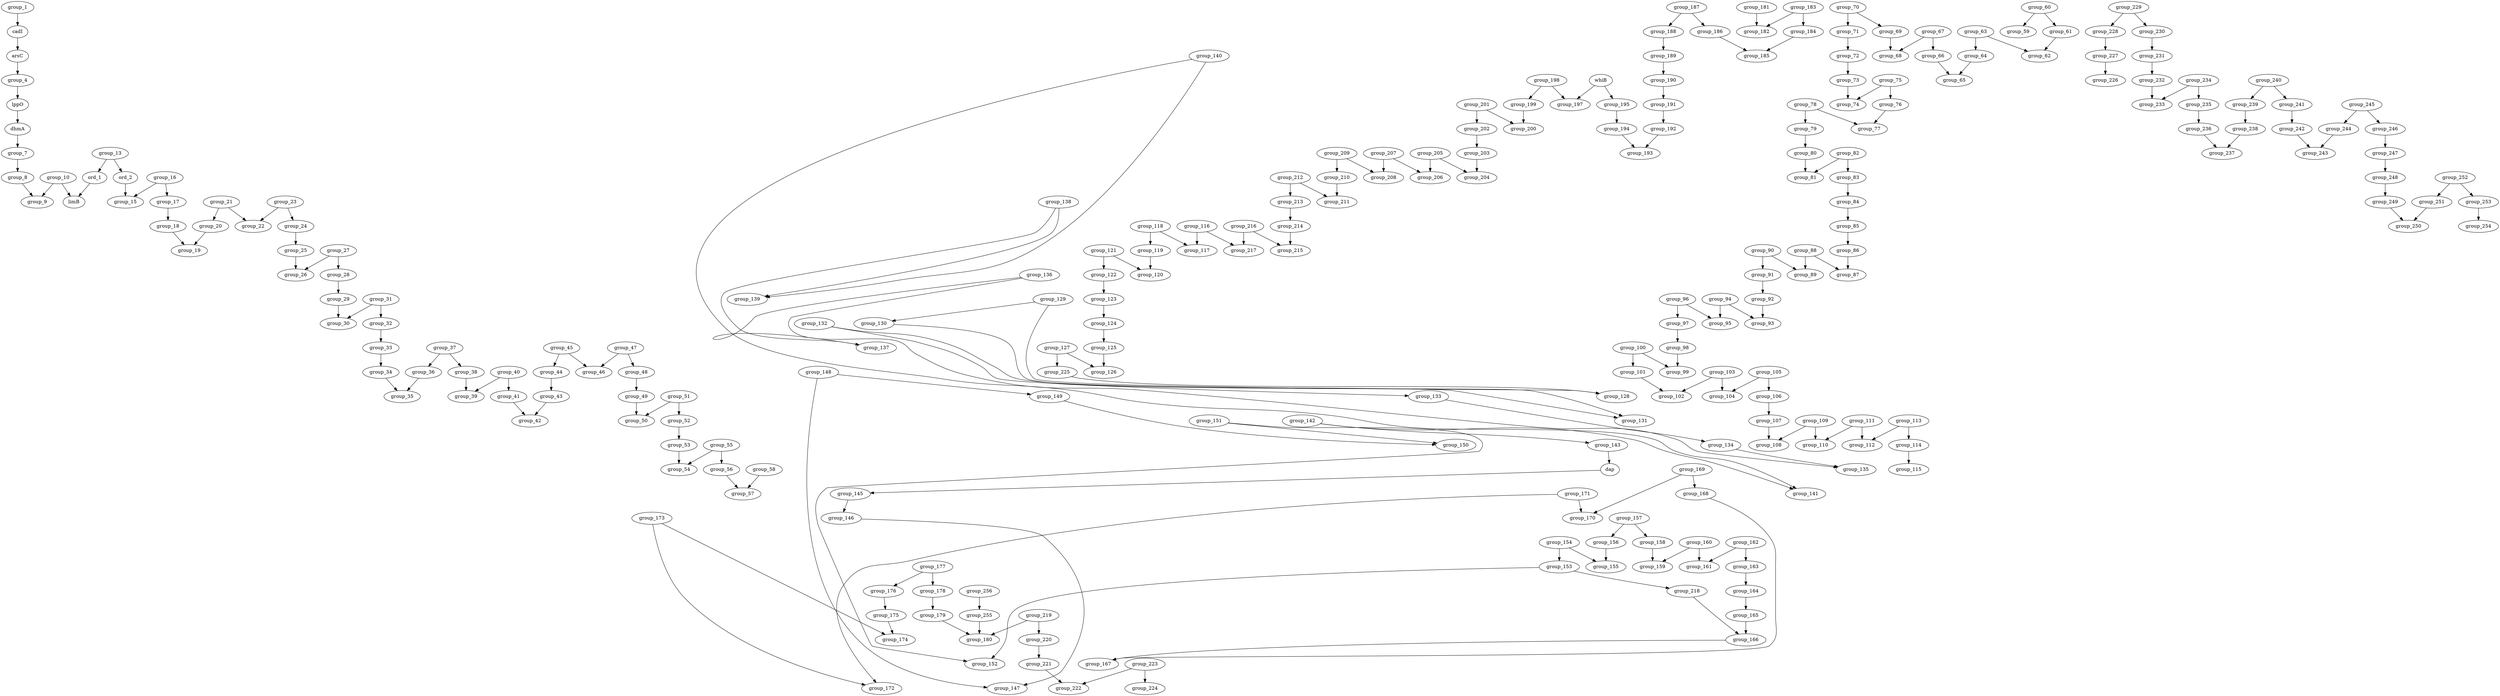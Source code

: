 digraph g
{

  /* list of nodes */
  "arsC";
  "cadI";
  "dap";
  "dhmA";
  "group_1";
  "group_10";
  "group_100";
  "group_101";
  "group_102";
  "group_103";
  "group_104";
  "group_105";
  "group_106";
  "group_107";
  "group_108";
  "group_109";
  "group_110";
  "group_111";
  "group_112";
  "group_113";
  "group_114";
  "group_115";
  "group_116";
  "group_117";
  "group_118";
  "group_119";
  "group_120";
  "group_121";
  "group_122";
  "group_123";
  "group_124";
  "group_125";
  "group_126";
  "group_127";
  "group_128";
  "group_129";
  "group_13";
  "group_130";
  "group_131";
  "group_132";
  "group_133";
  "group_134";
  "group_135";
  "group_136";
  "group_137";
  "group_138";
  "group_139";
  "group_140";
  "group_141";
  "group_142";
  "group_143";
  "group_145";
  "group_146";
  "group_147";
  "group_148";
  "group_149";
  "group_15";
  "group_150";
  "group_151";
  "group_152";
  "group_153";
  "group_154";
  "group_155";
  "group_156";
  "group_157";
  "group_158";
  "group_159";
  "group_16";
  "group_160";
  "group_161";
  "group_162";
  "group_163";
  "group_164";
  "group_165";
  "group_166";
  "group_167";
  "group_168";
  "group_169";
  "group_17";
  "group_170";
  "group_171";
  "group_172";
  "group_173";
  "group_174";
  "group_175";
  "group_176";
  "group_177";
  "group_178";
  "group_179";
  "group_18";
  "group_180";
  "group_181";
  "group_182";
  "group_183";
  "group_184";
  "group_185";
  "group_186";
  "group_187";
  "group_188";
  "group_189";
  "group_19";
  "group_190";
  "group_191";
  "group_192";
  "group_193";
  "group_194";
  "group_195";
  "group_197";
  "group_198";
  "group_199";
  "group_20";
  "group_200";
  "group_201";
  "group_202";
  "group_203";
  "group_204";
  "group_205";
  "group_206";
  "group_207";
  "group_208";
  "group_209";
  "group_21";
  "group_210";
  "group_211";
  "group_212";
  "group_213";
  "group_214";
  "group_215";
  "group_216";
  "group_217";
  "group_218";
  "group_219";
  "group_22";
  "group_220";
  "group_221";
  "group_222";
  "group_223";
  "group_224";
  "group_225";
  "group_226";
  "group_227";
  "group_228";
  "group_229";
  "group_23";
  "group_230";
  "group_231";
  "group_232";
  "group_233";
  "group_234";
  "group_235";
  "group_236";
  "group_237";
  "group_238";
  "group_239";
  "group_24";
  "group_240";
  "group_241";
  "group_242";
  "group_243";
  "group_244";
  "group_245";
  "group_246";
  "group_247";
  "group_248";
  "group_249";
  "group_25";
  "group_250";
  "group_251";
  "group_252";
  "group_253";
  "group_254";
  "group_255";
  "group_256";
  "group_26";
  "group_27";
  "group_28";
  "group_29";
  "group_30";
  "group_31";
  "group_32";
  "group_33";
  "group_34";
  "group_35";
  "group_36";
  "group_37";
  "group_38";
  "group_39";
  "group_4";
  "group_40";
  "group_41";
  "group_42";
  "group_43";
  "group_44";
  "group_45";
  "group_46";
  "group_47";
  "group_48";
  "group_49";
  "group_50";
  "group_51";
  "group_52";
  "group_53";
  "group_54";
  "group_55";
  "group_56";
  "group_57";
  "group_58";
  "group_59";
  "group_60";
  "group_61";
  "group_62";
  "group_63";
  "group_64";
  "group_65";
  "group_66";
  "group_67";
  "group_68";
  "group_69";
  "group_7";
  "group_70";
  "group_71";
  "group_72";
  "group_73";
  "group_74";
  "group_75";
  "group_76";
  "group_77";
  "group_78";
  "group_79";
  "group_8";
  "group_80";
  "group_81";
  "group_82";
  "group_83";
  "group_84";
  "group_85";
  "group_86";
  "group_87";
  "group_88";
  "group_89";
  "group_9";
  "group_90";
  "group_91";
  "group_92";
  "group_93";
  "group_94";
  "group_95";
  "group_96";
  "group_97";
  "group_98";
  "group_99";
  "limB";
  "lppO";
  "ord_1";
  "ord_2";
  "whiB";

  /* list of edges */
  "arsC" -> "group_4" [weight = "3"];
  "cadI" -> "arsC" [weight = "3"];
  "dap" -> "group_145" [weight = "0.625"];
  "dhmA" -> "group_7" [weight = "3"];
  "group_100" -> "group_101" [weight = "3"];
  "group_100" -> "group_99" [weight = "3"];
  "group_101" -> "group_102" [weight = "3"];
  "group_103" -> "group_102" [weight = "3"];
  "group_103" -> "group_104" [weight = "3"];
  "group_105" -> "group_104" [weight = "3"];
  "group_105" -> "group_106" [weight = "3"];
  "group_106" -> "group_107" [weight = "3"];
  "group_107" -> "group_108" [weight = "3"];
  "group_109" -> "group_108" [weight = "3"];
  "group_109" -> "group_110" [weight = "3"];
  "group_10" -> "group_9" [weight = "3"];
  "group_10" -> "limB" [weight = "3"];
  "group_111" -> "group_110" [weight = "3"];
  "group_111" -> "group_112" [weight = "3"];
  "group_113" -> "group_112" [weight = "3"];
  "group_113" -> "group_114" [weight = "3"];
  "group_114" -> "group_115" [weight = "3"];
  "group_116" -> "group_117" [weight = "1"];
  "group_116" -> "group_217" [weight = "2"];
  "group_118" -> "group_117" [weight = "1"];
  "group_118" -> "group_119" [weight = "1"];
  "group_119" -> "group_120" [weight = "1"];
  "group_121" -> "group_120" [weight = "1"];
  "group_121" -> "group_122" [weight = "1"];
  "group_122" -> "group_123" [weight = "1"];
  "group_123" -> "group_124" [weight = "1"];
  "group_124" -> "group_125" [weight = "1"];
  "group_125" -> "group_126" [weight = "1"];
  "group_127" -> "group_126" [weight = "1"];
  "group_127" -> "group_225" [weight = "1"];
  "group_129" -> "group_128" [weight = "0.714285714285714"];
  "group_129" -> "group_130" [weight = "0.625"];
  "group_130" -> "group_131" [weight = "0.714285714285714"];
  "group_132" -> "group_131" [weight = "0.714285714285714"];
  "group_132" -> "group_133" [weight = "0.625"];
  "group_133" -> "group_134" [weight = "0.714285714285714"];
  "group_134" -> "group_135" [weight = "0.625"];
  "group_136" -> "group_135" [weight = "0.714285714285714"];
  "group_136" -> "group_137" [weight = "0.625"];
  "group_138" -> "group_137" [weight = "0.714285714285714"];
  "group_138" -> "group_139" [weight = "0.714285714285714"];
  "group_13" -> "ord_1" [weight = "3"];
  "group_13" -> "ord_2" [weight = "3"];
  "group_140" -> "group_139" [weight = "0.714285714285714"];
  "group_140" -> "group_141" [weight = "0.625"];
  "group_142" -> "group_141" [weight = "0.714285714285714"];
  "group_142" -> "group_143" [weight = "0.625"];
  "group_143" -> "dap" [weight = "0.714285714285714"];
  "group_145" -> "group_146" [weight = "0.714285714285714"];
  "group_146" -> "group_147" [weight = "0.714285714285714"];
  "group_148" -> "group_147" [weight = "0.714285714285714"];
  "group_148" -> "group_149" [weight = "0.625"];
  "group_149" -> "group_150" [weight = "0.625"];
  "group_151" -> "group_150" [weight = "0.625"];
  "group_151" -> "group_152" [weight = "0.625"];
  "group_153" -> "group_152" [weight = "0.714285714285714"];
  "group_153" -> "group_218" [weight = "0.625"];
  "group_154" -> "group_153" [weight = "2"];
  "group_154" -> "group_155" [weight = "2"];
  "group_156" -> "group_155" [weight = "2"];
  "group_157" -> "group_156" [weight = "2"];
  "group_157" -> "group_158" [weight = "2"];
  "group_158" -> "group_159" [weight = "2"];
  "group_160" -> "group_159" [weight = "2"];
  "group_160" -> "group_161" [weight = "2"];
  "group_162" -> "group_161" [weight = "2"];
  "group_162" -> "group_163" [weight = "2"];
  "group_163" -> "group_164" [weight = "2"];
  "group_164" -> "group_165" [weight = "2"];
  "group_165" -> "group_166" [weight = "2"];
  "group_166" -> "group_167" [weight = "0.625"];
  "group_168" -> "group_167" [weight = "0.714285714285714"];
  "group_169" -> "group_168" [weight = "0.714285714285714"];
  "group_169" -> "group_170" [weight = "0.625"];
  "group_16" -> "group_15" [weight = "3"];
  "group_16" -> "group_17" [weight = "3"];
  "group_171" -> "group_170" [weight = "0.714285714285714"];
  "group_171" -> "group_172" [weight = "0.625"];
  "group_173" -> "group_172" [weight = "0.714285714285714"];
  "group_173" -> "group_174" [weight = "0.625"];
  "group_175" -> "group_174" [weight = "0.625"];
  "group_176" -> "group_175" [weight = "0.714285714285714"];
  "group_177" -> "group_176" [weight = "0.714285714285714"];
  "group_177" -> "group_178" [weight = "1.66666666666667"];
  "group_178" -> "group_179" [weight = "1.66666666666667"];
  "group_179" -> "group_180" [weight = "1.66666666666667"];
  "group_17" -> "group_18" [weight = "3"];
  "group_181" -> "group_182" [weight = "2"];
  "group_183" -> "group_182" [weight = "2"];
  "group_183" -> "group_184" [weight = "2"];
  "group_184" -> "group_185" [weight = "2"];
  "group_186" -> "group_185" [weight = "2"];
  "group_187" -> "group_186" [weight = "2"];
  "group_187" -> "group_188" [weight = "2"];
  "group_188" -> "group_189" [weight = "2"];
  "group_189" -> "group_190" [weight = "2"];
  "group_18" -> "group_19" [weight = "3"];
  "group_190" -> "group_191" [weight = "2"];
  "group_191" -> "group_192" [weight = "2"];
  "group_192" -> "group_193" [weight = "2"];
  "group_194" -> "group_193" [weight = "2"];
  "group_195" -> "group_194" [weight = "2"];
  "group_198" -> "group_197" [weight = "2"];
  "group_198" -> "group_199" [weight = "2"];
  "group_199" -> "group_200" [weight = "2"];
  "group_1" -> "cadI" [weight = "3"];
  "group_201" -> "group_200" [weight = "2"];
  "group_201" -> "group_202" [weight = "2"];
  "group_202" -> "group_203" [weight = "2"];
  "group_203" -> "group_204" [weight = "2"];
  "group_205" -> "group_204" [weight = "2"];
  "group_205" -> "group_206" [weight = "2"];
  "group_207" -> "group_206" [weight = "2"];
  "group_207" -> "group_208" [weight = "2"];
  "group_209" -> "group_208" [weight = "2"];
  "group_209" -> "group_210" [weight = "2"];
  "group_20" -> "group_19" [weight = "3"];
  "group_210" -> "group_211" [weight = "2"];
  "group_212" -> "group_211" [weight = "2"];
  "group_212" -> "group_213" [weight = "2"];
  "group_213" -> "group_214" [weight = "2"];
  "group_214" -> "group_215" [weight = "2"];
  "group_216" -> "group_215" [weight = "2"];
  "group_216" -> "group_217" [weight = "2"];
  "group_218" -> "group_166" [weight = "0.625"];
  "group_219" -> "group_180" [weight = "2"];
  "group_219" -> "group_220" [weight = "2"];
  "group_21" -> "group_20" [weight = "3"];
  "group_21" -> "group_22" [weight = "3"];
  "group_220" -> "group_221" [weight = "2"];
  "group_221" -> "group_222" [weight = "2"];
  "group_223" -> "group_222" [weight = "2"];
  "group_223" -> "group_224" [weight = "2"];
  "group_225" -> "group_128" [weight = "0.625"];
  "group_227" -> "group_226" [weight = "3"];
  "group_228" -> "group_227" [weight = "3"];
  "group_229" -> "group_228" [weight = "3"];
  "group_229" -> "group_230" [weight = "3"];
  "group_230" -> "group_231" [weight = "3"];
  "group_231" -> "group_232" [weight = "3"];
  "group_232" -> "group_233" [weight = "3"];
  "group_234" -> "group_233" [weight = "3"];
  "group_234" -> "group_235" [weight = "3"];
  "group_235" -> "group_236" [weight = "3"];
  "group_236" -> "group_237" [weight = "3"];
  "group_238" -> "group_237" [weight = "3"];
  "group_239" -> "group_238" [weight = "3"];
  "group_23" -> "group_22" [weight = "3"];
  "group_23" -> "group_24" [weight = "3"];
  "group_240" -> "group_239" [weight = "3"];
  "group_240" -> "group_241" [weight = "3"];
  "group_241" -> "group_242" [weight = "3"];
  "group_242" -> "group_243" [weight = "3"];
  "group_244" -> "group_243" [weight = "3"];
  "group_245" -> "group_244" [weight = "3"];
  "group_245" -> "group_246" [weight = "3"];
  "group_246" -> "group_247" [weight = "3"];
  "group_247" -> "group_248" [weight = "3"];
  "group_248" -> "group_249" [weight = "3"];
  "group_249" -> "group_250" [weight = "3"];
  "group_24" -> "group_25" [weight = "3"];
  "group_251" -> "group_250" [weight = "3"];
  "group_252" -> "group_251" [weight = "3"];
  "group_252" -> "group_253" [weight = "3"];
  "group_253" -> "group_254" [weight = "3"];
  "group_255" -> "group_180" [weight = "1.66666666666667"];
  "group_256" -> "group_255" [weight = "2.5"];
  "group_25" -> "group_26" [weight = "3"];
  "group_27" -> "group_26" [weight = "3"];
  "group_27" -> "group_28" [weight = "3"];
  "group_28" -> "group_29" [weight = "3"];
  "group_29" -> "group_30" [weight = "3"];
  "group_31" -> "group_30" [weight = "3"];
  "group_31" -> "group_32" [weight = "3"];
  "group_32" -> "group_33" [weight = "3"];
  "group_33" -> "group_34" [weight = "3"];
  "group_34" -> "group_35" [weight = "3"];
  "group_36" -> "group_35" [weight = "3"];
  "group_37" -> "group_36" [weight = "3"];
  "group_37" -> "group_38" [weight = "3"];
  "group_38" -> "group_39" [weight = "3"];
  "group_40" -> "group_39" [weight = "3"];
  "group_40" -> "group_41" [weight = "3"];
  "group_41" -> "group_42" [weight = "3"];
  "group_43" -> "group_42" [weight = "3"];
  "group_44" -> "group_43" [weight = "3"];
  "group_45" -> "group_44" [weight = "3"];
  "group_45" -> "group_46" [weight = "3"];
  "group_47" -> "group_46" [weight = "3"];
  "group_47" -> "group_48" [weight = "3"];
  "group_48" -> "group_49" [weight = "3"];
  "group_49" -> "group_50" [weight = "3"];
  "group_4" -> "lppO" [weight = "3"];
  "group_51" -> "group_50" [weight = "3"];
  "group_51" -> "group_52" [weight = "3"];
  "group_52" -> "group_53" [weight = "3"];
  "group_53" -> "group_54" [weight = "3"];
  "group_55" -> "group_54" [weight = "3"];
  "group_55" -> "group_56" [weight = "3"];
  "group_56" -> "group_57" [weight = "3"];
  "group_58" -> "group_57" [weight = "3"];
  "group_60" -> "group_59" [weight = "3"];
  "group_60" -> "group_61" [weight = "3"];
  "group_61" -> "group_62" [weight = "3"];
  "group_63" -> "group_62" [weight = "3"];
  "group_63" -> "group_64" [weight = "3"];
  "group_64" -> "group_65" [weight = "3"];
  "group_66" -> "group_65" [weight = "3"];
  "group_67" -> "group_66" [weight = "3"];
  "group_67" -> "group_68" [weight = "3"];
  "group_69" -> "group_68" [weight = "3"];
  "group_70" -> "group_69" [weight = "3"];
  "group_70" -> "group_71" [weight = "3"];
  "group_71" -> "group_72" [weight = "3"];
  "group_72" -> "group_73" [weight = "3"];
  "group_73" -> "group_74" [weight = "3"];
  "group_75" -> "group_74" [weight = "3"];
  "group_75" -> "group_76" [weight = "3"];
  "group_76" -> "group_77" [weight = "3"];
  "group_78" -> "group_77" [weight = "3"];
  "group_78" -> "group_79" [weight = "3"];
  "group_79" -> "group_80" [weight = "3"];
  "group_7" -> "group_8" [weight = "3"];
  "group_80" -> "group_81" [weight = "3"];
  "group_82" -> "group_81" [weight = "3"];
  "group_82" -> "group_83" [weight = "3"];
  "group_83" -> "group_84" [weight = "3"];
  "group_84" -> "group_85" [weight = "3"];
  "group_85" -> "group_86" [weight = "3"];
  "group_86" -> "group_87" [weight = "3"];
  "group_88" -> "group_87" [weight = "3"];
  "group_88" -> "group_89" [weight = "3"];
  "group_8" -> "group_9" [weight = "3"];
  "group_90" -> "group_89" [weight = "3"];
  "group_90" -> "group_91" [weight = "3"];
  "group_91" -> "group_92" [weight = "3"];
  "group_92" -> "group_93" [weight = "3"];
  "group_94" -> "group_93" [weight = "3"];
  "group_94" -> "group_95" [weight = "3"];
  "group_96" -> "group_95" [weight = "3"];
  "group_96" -> "group_97" [weight = "3"];
  "group_97" -> "group_98" [weight = "3"];
  "group_98" -> "group_99" [weight = "3"];
  "lppO" -> "dhmA" [weight = "3"];
  "ord_1" -> "limB" [weight = "3"];
  "ord_2" -> "group_15" [weight = "3"];
  "whiB" -> "group_195" [weight = "2"];
  "whiB" -> "group_197" [weight = "2"];
}
